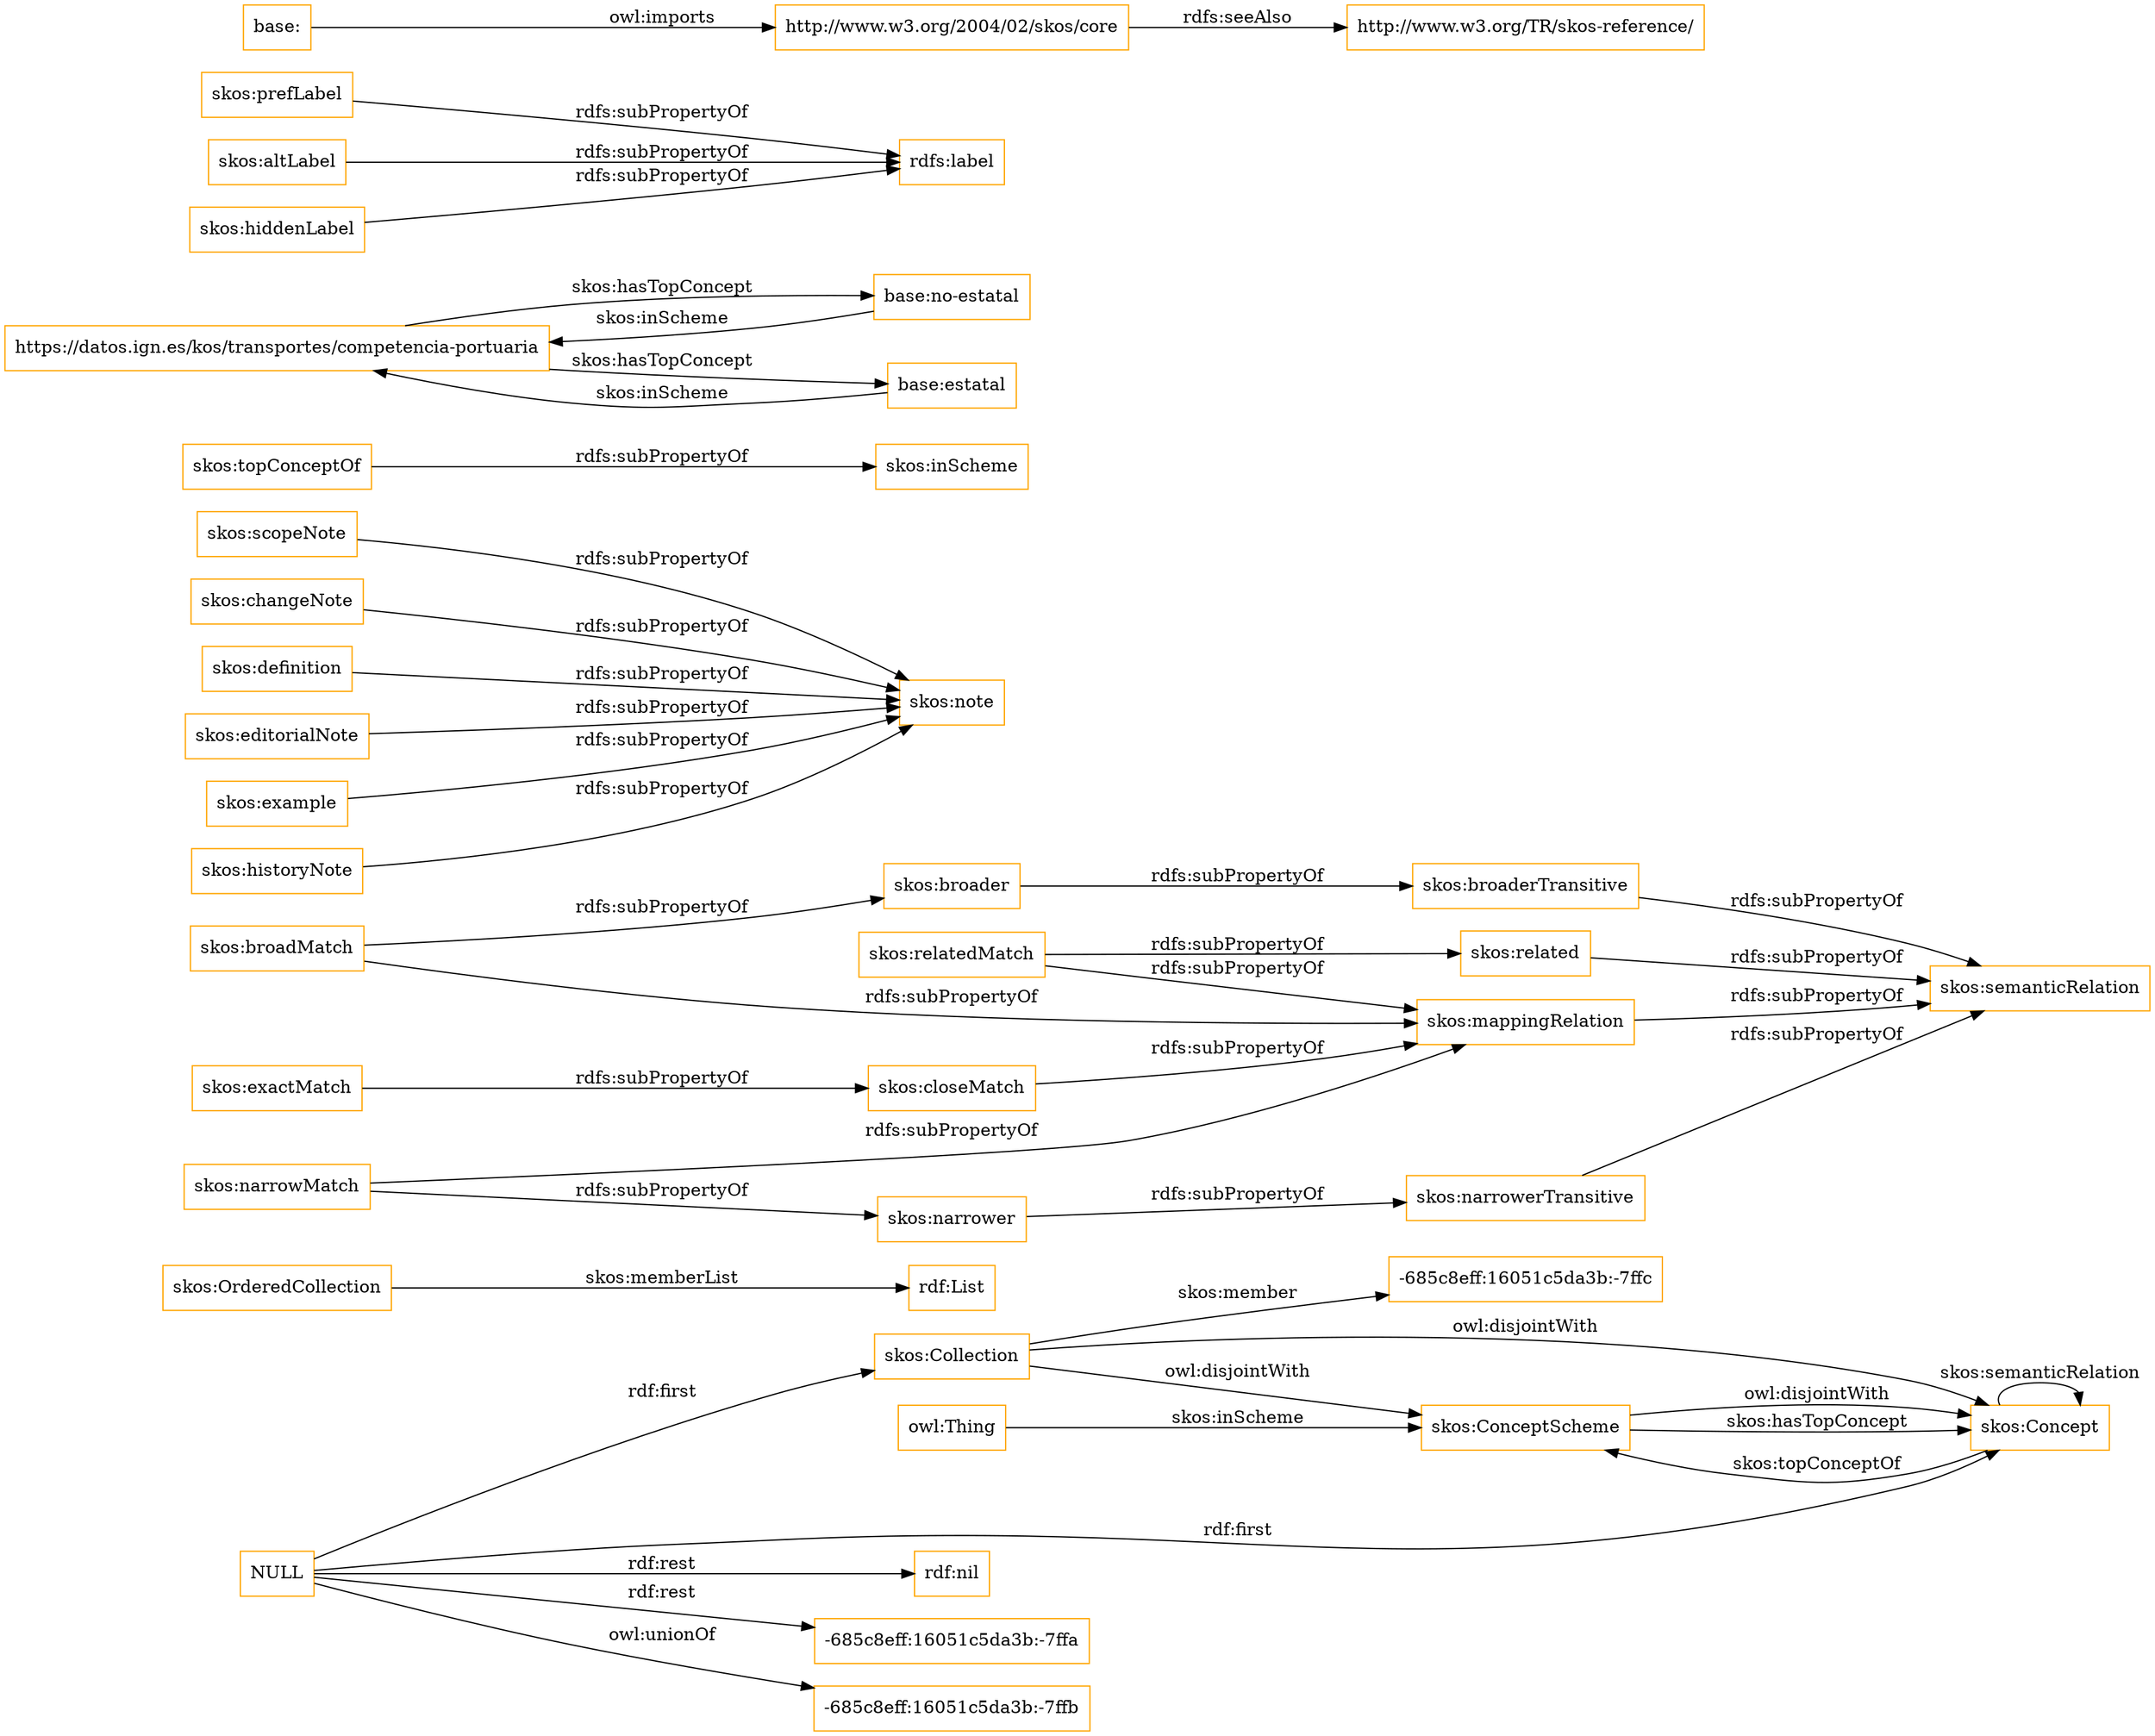 digraph ar2dtool_diagram { 
rankdir=LR;
size="1501"
node [shape = rectangle, color="orange"]; "-685c8eff:16051c5da3b:-7ffc" "skos:OrderedCollection" "skos:Collection" "skos:ConceptScheme" "skos:Concept" ; /*classes style*/
	"skos:narrowerTransitive" -> "skos:semanticRelation" [ label = "rdfs:subPropertyOf" ];
	"skos:scopeNote" -> "skos:note" [ label = "rdfs:subPropertyOf" ];
	"skos:closeMatch" -> "skos:mappingRelation" [ label = "rdfs:subPropertyOf" ];
	"skos:ConceptScheme" -> "skos:Concept" [ label = "owl:disjointWith" ];
	"skos:relatedMatch" -> "skos:related" [ label = "rdfs:subPropertyOf" ];
	"skos:relatedMatch" -> "skos:mappingRelation" [ label = "rdfs:subPropertyOf" ];
	"skos:broadMatch" -> "skos:broader" [ label = "rdfs:subPropertyOf" ];
	"skos:broadMatch" -> "skos:mappingRelation" [ label = "rdfs:subPropertyOf" ];
	"skos:related" -> "skos:semanticRelation" [ label = "rdfs:subPropertyOf" ];
	"skos:topConceptOf" -> "skos:inScheme" [ label = "rdfs:subPropertyOf" ];
	"skos:changeNote" -> "skos:note" [ label = "rdfs:subPropertyOf" ];
	"https://datos.ign.es/kos/transportes/competencia-portuaria" -> "base:no-estatal" [ label = "skos:hasTopConcept" ];
	"https://datos.ign.es/kos/transportes/competencia-portuaria" -> "base:estatal" [ label = "skos:hasTopConcept" ];
	"skos:definition" -> "skos:note" [ label = "rdfs:subPropertyOf" ];
	"skos:editorialNote" -> "skos:note" [ label = "rdfs:subPropertyOf" ];
	"skos:example" -> "skos:note" [ label = "rdfs:subPropertyOf" ];
	"skos:historyNote" -> "skos:note" [ label = "rdfs:subPropertyOf" ];
	"skos:exactMatch" -> "skos:closeMatch" [ label = "rdfs:subPropertyOf" ];
	"skos:prefLabel" -> "rdfs:label" [ label = "rdfs:subPropertyOf" ];
	"skos:altLabel" -> "rdfs:label" [ label = "rdfs:subPropertyOf" ];
	"base:estatal" -> "https://datos.ign.es/kos/transportes/competencia-portuaria" [ label = "skos:inScheme" ];
	"skos:broaderTransitive" -> "skos:semanticRelation" [ label = "rdfs:subPropertyOf" ];
	"skos:broader" -> "skos:broaderTransitive" [ label = "rdfs:subPropertyOf" ];
	"skos:mappingRelation" -> "skos:semanticRelation" [ label = "rdfs:subPropertyOf" ];
	"base:no-estatal" -> "https://datos.ign.es/kos/transportes/competencia-portuaria" [ label = "skos:inScheme" ];
	"skos:hiddenLabel" -> "rdfs:label" [ label = "rdfs:subPropertyOf" ];
	"http://www.w3.org/2004/02/skos/core" -> "http://www.w3.org/TR/skos-reference/" [ label = "rdfs:seeAlso" ];
	"skos:Collection" -> "skos:ConceptScheme" [ label = "owl:disjointWith" ];
	"skos:Collection" -> "skos:Concept" [ label = "owl:disjointWith" ];
	"skos:narrowMatch" -> "skos:narrower" [ label = "rdfs:subPropertyOf" ];
	"skos:narrowMatch" -> "skos:mappingRelation" [ label = "rdfs:subPropertyOf" ];
	"base:" -> "http://www.w3.org/2004/02/skos/core" [ label = "owl:imports" ];
	"skos:narrower" -> "skos:narrowerTransitive" [ label = "rdfs:subPropertyOf" ];
	"NULL" -> "rdf:nil" [ label = "rdf:rest" ];
	"NULL" -> "skos:Collection" [ label = "rdf:first" ];
	"NULL" -> "-685c8eff:16051c5da3b:-7ffa" [ label = "rdf:rest" ];
	"NULL" -> "skos:Concept" [ label = "rdf:first" ];
	"NULL" -> "-685c8eff:16051c5da3b:-7ffb" [ label = "owl:unionOf" ];
	"skos:OrderedCollection" -> "rdf:List" [ label = "skos:memberList" ];
	"skos:Concept" -> "skos:ConceptScheme" [ label = "skos:topConceptOf" ];
	"skos:Concept" -> "skos:Concept" [ label = "skos:semanticRelation" ];
	"skos:Collection" -> "-685c8eff:16051c5da3b:-7ffc" [ label = "skos:member" ];
	"skos:ConceptScheme" -> "skos:Concept" [ label = "skos:hasTopConcept" ];
	"owl:Thing" -> "skos:ConceptScheme" [ label = "skos:inScheme" ];

}
